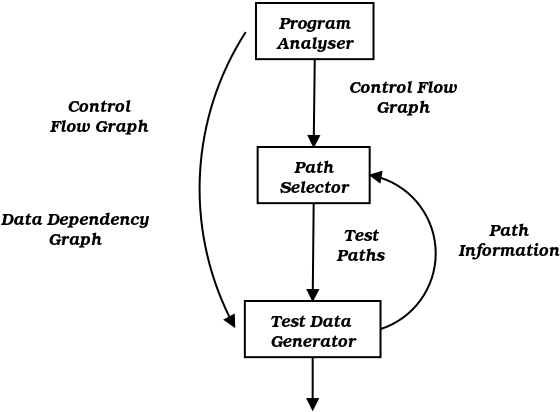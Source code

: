 <?xml version="1.0" encoding="UTF-8"?>
<dia:diagram xmlns:dia="http://www.lysator.liu.se/~alla/dia/"><dia:layer name="Background" visible="true"><dia:object type="SDL - Task" version="0" id="O0"><dia:attribute name="obj_pos"><dia:point val="11.866,6.596"/></dia:attribute><dia:attribute name="obj_bb"><dia:rectangle val="11.816,6.546;17.793,9.454"/></dia:attribute><dia:attribute name="elem_corner"><dia:point val="11.866,6.596"/></dia:attribute><dia:attribute name="elem_width"><dia:real val="5.876"/></dia:attribute><dia:attribute name="elem_height"><dia:real val="2.807"/></dia:attribute><dia:attribute name="border_width"><dia:real val="0.1"/></dia:attribute><dia:attribute name="show_background"><dia:boolean val="true"/></dia:attribute><dia:attribute name="flip_horizontal"><dia:boolean val="false"/></dia:attribute><dia:attribute name="flip_vertical"><dia:boolean val="false"/></dia:attribute><dia:attribute name="padding"><dia:real val="0.354"/></dia:attribute><dia:attribute name="text"><dia:composite type="text"><dia:attribute name="string"><dia:string>#Program
Analyser#</dia:string></dia:attribute><dia:attribute name="font"><dia:font name="Bookman-DemiItalic"/></dia:attribute><dia:attribute name="height"><dia:real val="1"/></dia:attribute><dia:attribute name="pos"><dia:point val="14.804,7.8"/></dia:attribute><dia:attribute name="color"><dia:color val="#000000"/></dia:attribute><dia:attribute name="alignment"><dia:enum val="1"/></dia:attribute></dia:composite></dia:attribute></dia:object><dia:object type="SDL - Task" version="0" id="O1"><dia:attribute name="obj_pos"><dia:point val="11.949,13.796"/></dia:attribute><dia:attribute name="obj_bb"><dia:rectangle val="11.899,13.746;17.601,16.654"/></dia:attribute><dia:attribute name="elem_corner"><dia:point val="11.949,13.796"/></dia:attribute><dia:attribute name="elem_width"><dia:real val="5.601"/></dia:attribute><dia:attribute name="elem_height"><dia:real val="2.807"/></dia:attribute><dia:attribute name="show_background"><dia:boolean val="true"/></dia:attribute><dia:attribute name="flip_horizontal"><dia:boolean val="false"/></dia:attribute><dia:attribute name="flip_vertical"><dia:boolean val="false"/></dia:attribute><dia:attribute name="padding"><dia:real val="0.354"/></dia:attribute><dia:attribute name="text"><dia:composite type="text"><dia:attribute name="string"><dia:string>#Path
Selector#</dia:string></dia:attribute><dia:attribute name="font"><dia:font name="Bookman-DemiItalic"/></dia:attribute><dia:attribute name="height"><dia:real val="1"/></dia:attribute><dia:attribute name="pos"><dia:point val="14.75,15"/></dia:attribute><dia:attribute name="color"><dia:color val="#000000"/></dia:attribute><dia:attribute name="alignment"><dia:enum val="1"/></dia:attribute></dia:composite></dia:attribute></dia:object><dia:object type="SDL - Task" version="0" id="O2"><dia:attribute name="obj_pos"><dia:point val="11.308,21.496"/></dia:attribute><dia:attribute name="obj_bb"><dia:rectangle val="11.258,21.446;18.142,24.354"/></dia:attribute><dia:attribute name="elem_corner"><dia:point val="11.308,21.496"/></dia:attribute><dia:attribute name="elem_width"><dia:real val="6.784"/></dia:attribute><dia:attribute name="elem_height"><dia:real val="2.807"/></dia:attribute><dia:attribute name="show_background"><dia:boolean val="true"/></dia:attribute><dia:attribute name="flip_horizontal"><dia:boolean val="false"/></dia:attribute><dia:attribute name="flip_vertical"><dia:boolean val="false"/></dia:attribute><dia:attribute name="padding"><dia:real val="0.354"/></dia:attribute><dia:attribute name="text"><dia:composite type="text"><dia:attribute name="string"><dia:string>#Test Data 
Generator#</dia:string></dia:attribute><dia:attribute name="font"><dia:font name="Bookman-DemiItalic"/></dia:attribute><dia:attribute name="height"><dia:real val="1"/></dia:attribute><dia:attribute name="pos"><dia:point val="14.7,22.7"/></dia:attribute><dia:attribute name="color"><dia:color val="#000000"/></dia:attribute><dia:attribute name="alignment"><dia:enum val="1"/></dia:attribute></dia:composite></dia:attribute></dia:object><dia:object type="Standard - Line" version="0" id="O3"><dia:attribute name="obj_pos"><dia:point val="14.804,9.404"/></dia:attribute><dia:attribute name="obj_bb"><dia:rectangle val="14.249,9.353;15.251,13.853"/></dia:attribute><dia:attribute name="conn_endpoints"><dia:point val="14.804,9.404"/><dia:point val="14.75,13.796"/></dia:attribute><dia:attribute name="numcp"><dia:int val="1"/></dia:attribute><dia:attribute name="line_width"><dia:real val="0.1"/></dia:attribute><dia:attribute name="end_arrow"><dia:enum val="3"/></dia:attribute><dia:attribute name="end_arrow_length"><dia:real val="0.5"/></dia:attribute><dia:attribute name="end_arrow_width"><dia:real val="0.5"/></dia:attribute><dia:connections><dia:connection handle="0" to="O0" connection="1"/><dia:connection handle="1" to="O1" connection="0"/></dia:connections></dia:object><dia:object type="Standard - Line" version="0" id="O4"><dia:attribute name="obj_pos"><dia:point val="14.75,16.604"/></dia:attribute><dia:attribute name="obj_bb"><dia:rectangle val="14.2,16.553;15.2,21.552"/></dia:attribute><dia:attribute name="conn_endpoints"><dia:point val="14.75,16.604"/><dia:point val="14.7,21.496"/></dia:attribute><dia:attribute name="numcp"><dia:int val="1"/></dia:attribute><dia:attribute name="line_width"><dia:real val="0.1"/></dia:attribute><dia:attribute name="end_arrow"><dia:enum val="3"/></dia:attribute><dia:attribute name="end_arrow_length"><dia:real val="0.5"/></dia:attribute><dia:attribute name="end_arrow_width"><dia:real val="0.5"/></dia:attribute><dia:connections><dia:connection handle="0" to="O1" connection="1"/><dia:connection handle="1" to="O2" connection="0"/></dia:connections></dia:object><dia:object type="Standard - Arc" version="0" id="O5"><dia:attribute name="obj_pos"><dia:point val="11.35,8.05"/></dia:attribute><dia:attribute name="obj_bb"><dia:rectangle val="8.996,7.998;11.402,22.869"/></dia:attribute><dia:attribute name="conn_endpoints"><dia:point val="11.35,8.05"/><dia:point val="10.8,22.8"/></dia:attribute><dia:attribute name="curve_distance"><dia:real val="2.021"/></dia:attribute><dia:attribute name="line_width"><dia:real val="0.1"/></dia:attribute><dia:attribute name="end_arrow"><dia:enum val="3"/></dia:attribute><dia:attribute name="end_arrow_length"><dia:real val="0.5"/></dia:attribute><dia:attribute name="end_arrow_width"><dia:real val="0.5"/></dia:attribute></dia:object><dia:object type="Standard - Line" version="0" id="O6"><dia:attribute name="obj_pos"><dia:point val="14.7,24.304"/></dia:attribute><dia:attribute name="obj_bb"><dia:rectangle val="14.2,24.254;15.2,27"/></dia:attribute><dia:attribute name="conn_endpoints"><dia:point val="14.7,24.304"/><dia:point val="14.7,26.95"/></dia:attribute><dia:attribute name="numcp"><dia:int val="1"/></dia:attribute><dia:attribute name="line_width"><dia:real val="0.1"/></dia:attribute><dia:attribute name="end_arrow"><dia:enum val="3"/></dia:attribute><dia:attribute name="end_arrow_length"><dia:real val="0.5"/></dia:attribute><dia:attribute name="end_arrow_width"><dia:real val="0.5"/></dia:attribute><dia:connections><dia:connection handle="0" to="O2" connection="1"/></dia:connections></dia:object><dia:object type="Standard - Text" version="0" id="O7"><dia:attribute name="obj_pos"><dia:point val="4,12.05"/></dia:attribute><dia:attribute name="obj_bb"><dia:rectangle val="1.426,11.2;6.624,13.35"/></dia:attribute><dia:attribute name="text"><dia:composite type="text"><dia:attribute name="string"><dia:string>#Control
Flow Graph#</dia:string></dia:attribute><dia:attribute name="font"><dia:font name="Bookman-DemiItalic"/></dia:attribute><dia:attribute name="height"><dia:real val="1"/></dia:attribute><dia:attribute name="pos"><dia:point val="4,12.05"/></dia:attribute><dia:attribute name="color"><dia:color val="#000000"/></dia:attribute><dia:attribute name="alignment"><dia:enum val="1"/></dia:attribute></dia:composite></dia:attribute></dia:object><dia:object type="Standard - Text" version="0" id="O8"><dia:attribute name="obj_pos"><dia:point val="2.8,17.7"/></dia:attribute><dia:attribute name="obj_bb"><dia:rectangle val="-1.182,16.85;6.832,19"/></dia:attribute><dia:attribute name="text"><dia:composite type="text"><dia:attribute name="string"><dia:string>#Data Dependency
Graph#</dia:string></dia:attribute><dia:attribute name="font"><dia:font name="Bookman-DemiItalic"/></dia:attribute><dia:attribute name="height"><dia:real val="1"/></dia:attribute><dia:attribute name="pos"><dia:point val="2.8,17.7"/></dia:attribute><dia:attribute name="color"><dia:color val="#000000"/></dia:attribute><dia:attribute name="alignment"><dia:enum val="1"/></dia:attribute></dia:composite></dia:attribute></dia:object><dia:object type="Standard - Arc" version="0" id="O9"><dia:attribute name="obj_pos"><dia:point val="17.551,15.2"/></dia:attribute><dia:attribute name="obj_bb"><dia:rectangle val="17.048,15.115;20.902,22.953"/></dia:attribute><dia:attribute name="conn_endpoints"><dia:point val="17.551,15.2"/><dia:point val="18.092,22.9"/></dia:attribute><dia:attribute name="curve_distance"><dia:real val="-3.028"/></dia:attribute><dia:attribute name="line_width"><dia:real val="0.1"/></dia:attribute><dia:attribute name="start_arrow"><dia:enum val="3"/></dia:attribute><dia:attribute name="start_arrow_length"><dia:real val="0.5"/></dia:attribute><dia:attribute name="start_arrow_width"><dia:real val="0.5"/></dia:attribute><dia:connections><dia:connection handle="0" to="O1" connection="2"/><dia:connection handle="1" to="O2" connection="2"/></dia:connections></dia:object><dia:object type="Standard - Text" version="0" id="O10"><dia:attribute name="obj_pos"><dia:point val="24.5,18.25"/></dia:attribute><dia:attribute name="obj_bb"><dia:rectangle val="22.014,17.4;27.036,19.55"/></dia:attribute><dia:attribute name="text"><dia:composite type="text"><dia:attribute name="string"><dia:string>#Path
Information#</dia:string></dia:attribute><dia:attribute name="font"><dia:font name="Bookman-DemiItalic"/></dia:attribute><dia:attribute name="height"><dia:real val="1"/></dia:attribute><dia:attribute name="pos"><dia:point val="24.5,18.25"/></dia:attribute><dia:attribute name="color"><dia:color val="#000000"/></dia:attribute><dia:attribute name="alignment"><dia:enum val="1"/></dia:attribute></dia:composite></dia:attribute></dia:object><dia:object type="Standard - Text" version="0" id="O11"><dia:attribute name="obj_pos"><dia:point val="19.2,11.1"/></dia:attribute><dia:attribute name="obj_bb"><dia:rectangle val="16.395,10.25;22.055,12.4"/></dia:attribute><dia:attribute name="text"><dia:composite type="text"><dia:attribute name="string"><dia:string>#Control Flow
Graph#</dia:string></dia:attribute><dia:attribute name="font"><dia:font name="Bookman-DemiItalic"/></dia:attribute><dia:attribute name="height"><dia:real val="1"/></dia:attribute><dia:attribute name="pos"><dia:point val="19.2,11.1"/></dia:attribute><dia:attribute name="color"><dia:color val="#000000"/></dia:attribute><dia:attribute name="alignment"><dia:enum val="1"/></dia:attribute></dia:composite></dia:attribute></dia:object><dia:object type="Standard - Text" version="0" id="O12"><dia:attribute name="obj_pos"><dia:point val="17.1,18.5"/></dia:attribute><dia:attribute name="obj_bb"><dia:rectangle val="15.824,17.65;18.426,19.8"/></dia:attribute><dia:attribute name="text"><dia:composite type="text"><dia:attribute name="string"><dia:string>#Test
Paths#</dia:string></dia:attribute><dia:attribute name="font"><dia:font name="Bookman-DemiItalic"/></dia:attribute><dia:attribute name="height"><dia:real val="1"/></dia:attribute><dia:attribute name="pos"><dia:point val="17.1,18.5"/></dia:attribute><dia:attribute name="color"><dia:color val="#000000"/></dia:attribute><dia:attribute name="alignment"><dia:enum val="1"/></dia:attribute></dia:composite></dia:attribute></dia:object></dia:layer></dia:diagram>
